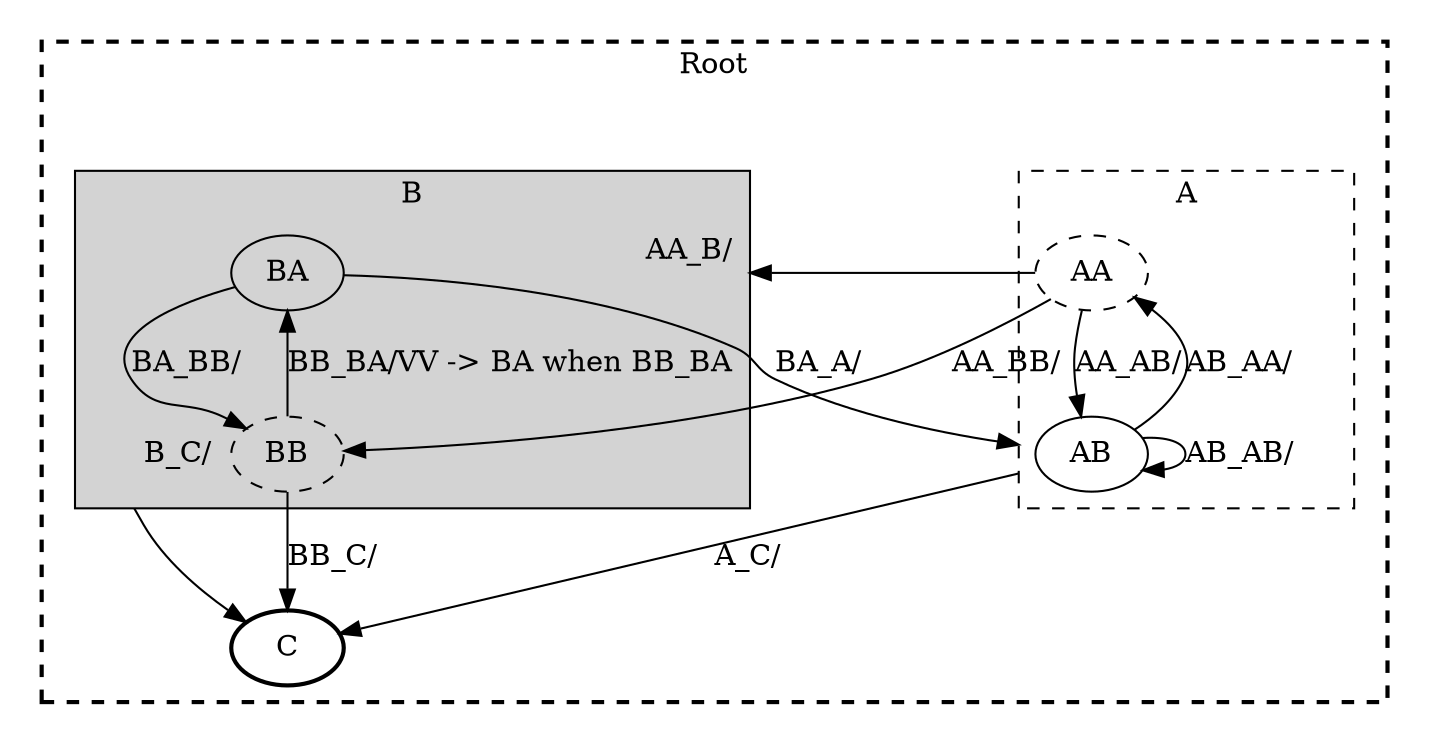 digraph G {
  compound=true;

  subgraph cluster1000 {
    style=invis;
    subgraph cluster0 {
      style="visible, dashed, bold";
      label = "Root"
      subgraph cluster1001 {
        style=invis;
        subgraph cluster1 {
          style="visible, dashed";
          label = "A"
          AA [style="dashed"];
          AB [];
        }
      }
      subgraph cluster1004 {
        style=invis;
        subgraph cluster4 {
          style="visible, filled";
          label = "B"
          BA [style="filled"];
          BB [style="dashed"];
        }
      }
      C [style="bold"];
    }
  }
  subgraph cluster1001 {
    style=invis;
    subgraph cluster1 {
      style="visible, dashed";
      label = "A"
      AA [style="dashed"];
      AB [];
    }
  }
  AA [style="dashed"];
  AB [];
  subgraph cluster1004 {
    style=invis;
    subgraph cluster4 {
      style="visible, filled";
      label = "B"
      BA [style="filled"];
      BB [style="dashed"];
    }
  }
  BA [style="filled"];
  BB [style="dashed"];
  C [style="bold"];
  AB -> C [ltail=cluster1, label="A_C/"];
  AA -> AB [label="AA_AB/"];
  AA -> BA [lhead=cluster4, label="AA_B/"];
  AA -> BB [label="AA_BB/"];
  AB -> AA [label="AB_AA/"];
  AB -> AB [label="AB_AB/"];
  BA -> C [ltail=cluster4, label="B_C/"];
  BA -> AB [lhead=cluster1, label="BA_A/"];
  BA -> BB [label="BA_BB/"];
  BB -> BA [label="BB_BA/VV -> BA when BB_BA"];
  BB -> C [label="BB_C/"];
}
